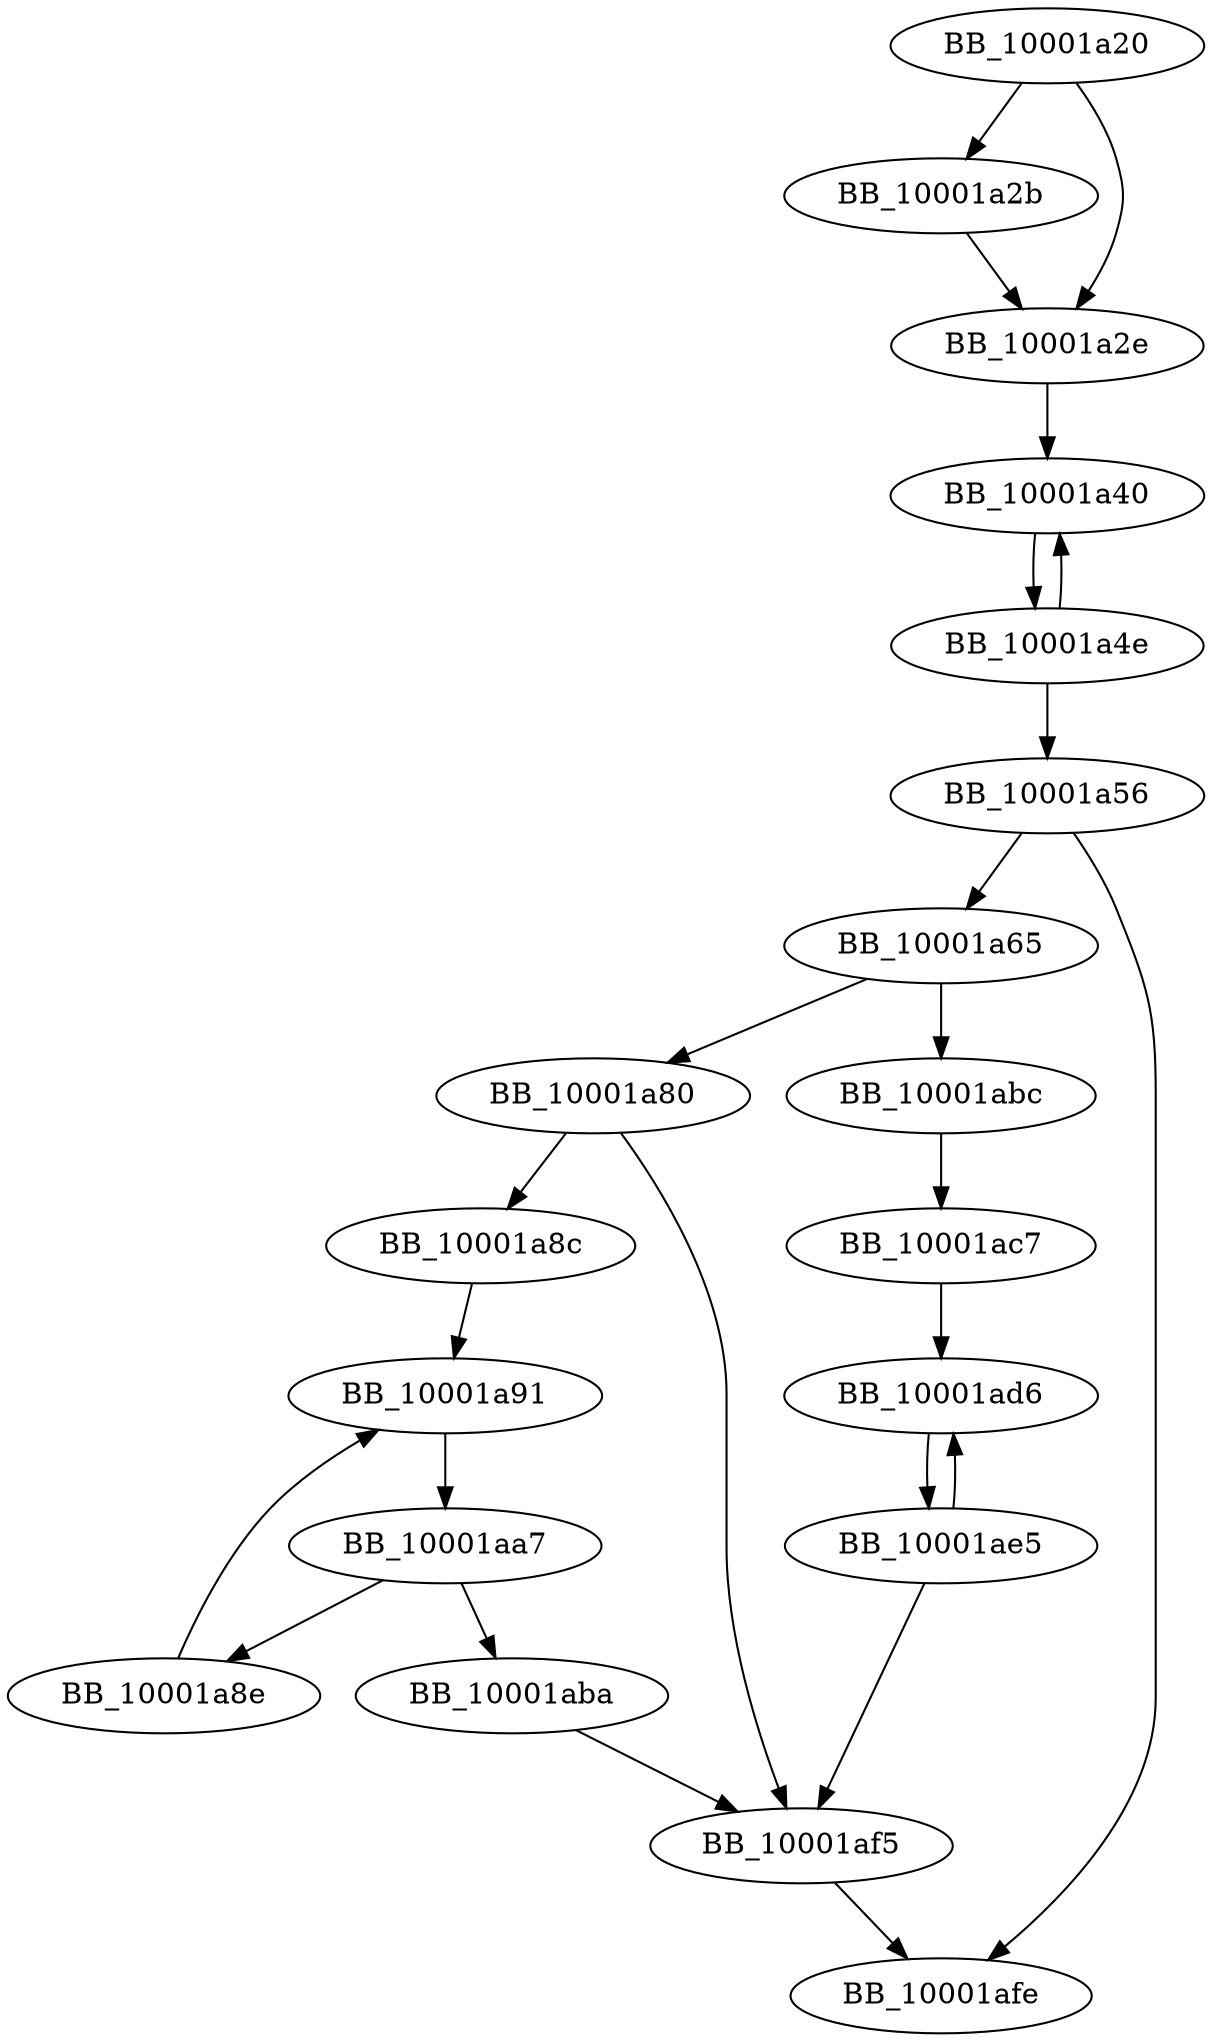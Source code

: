 DiGraph sub_10001A20{
BB_10001a20->BB_10001a2b
BB_10001a20->BB_10001a2e
BB_10001a2b->BB_10001a2e
BB_10001a2e->BB_10001a40
BB_10001a40->BB_10001a4e
BB_10001a4e->BB_10001a40
BB_10001a4e->BB_10001a56
BB_10001a56->BB_10001a65
BB_10001a56->BB_10001afe
BB_10001a65->BB_10001a80
BB_10001a65->BB_10001abc
BB_10001a80->BB_10001a8c
BB_10001a80->BB_10001af5
BB_10001a8c->BB_10001a91
BB_10001a8e->BB_10001a91
BB_10001a91->BB_10001aa7
BB_10001aa7->BB_10001a8e
BB_10001aa7->BB_10001aba
BB_10001aba->BB_10001af5
BB_10001abc->BB_10001ac7
BB_10001ac7->BB_10001ad6
BB_10001ad6->BB_10001ae5
BB_10001ae5->BB_10001ad6
BB_10001ae5->BB_10001af5
BB_10001af5->BB_10001afe
}
